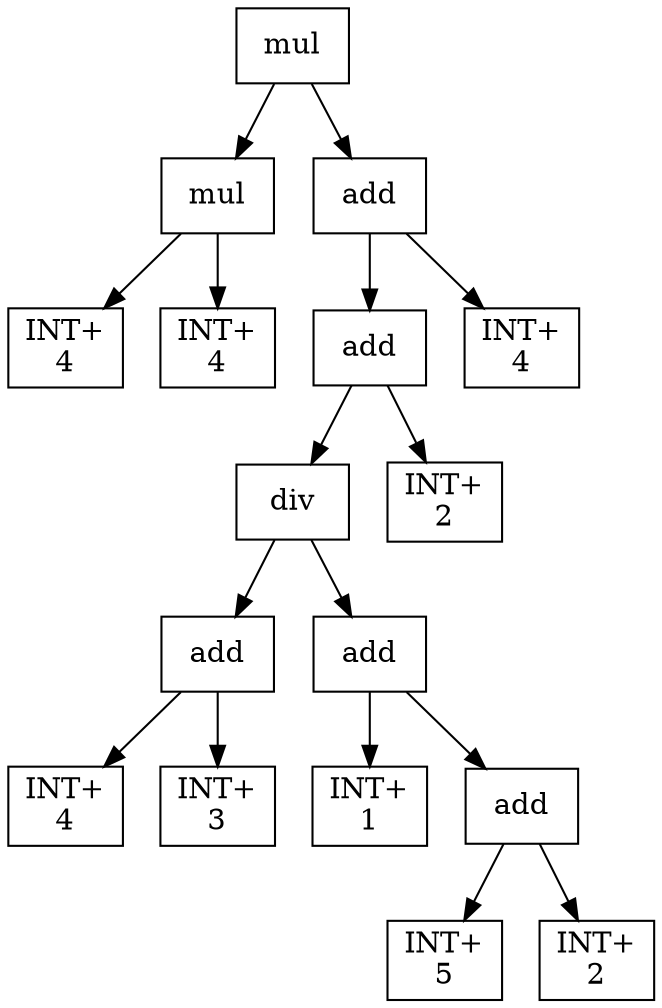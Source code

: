 digraph expr {
  node [shape=box];
  n1 [label="mul"];
  n2 [label="mul"];
  n3 [label="INT+\n4"];
  n4 [label="INT+\n4"];
  n2 -> n3;
  n2 -> n4;
  n5 [label="add"];
  n6 [label="add"];
  n7 [label="div"];
  n8 [label="add"];
  n9 [label="INT+\n4"];
  n10 [label="INT+\n3"];
  n8 -> n9;
  n8 -> n10;
  n11 [label="add"];
  n12 [label="INT+\n1"];
  n13 [label="add"];
  n14 [label="INT+\n5"];
  n15 [label="INT+\n2"];
  n13 -> n14;
  n13 -> n15;
  n11 -> n12;
  n11 -> n13;
  n7 -> n8;
  n7 -> n11;
  n16 [label="INT+\n2"];
  n6 -> n7;
  n6 -> n16;
  n17 [label="INT+\n4"];
  n5 -> n6;
  n5 -> n17;
  n1 -> n2;
  n1 -> n5;
}